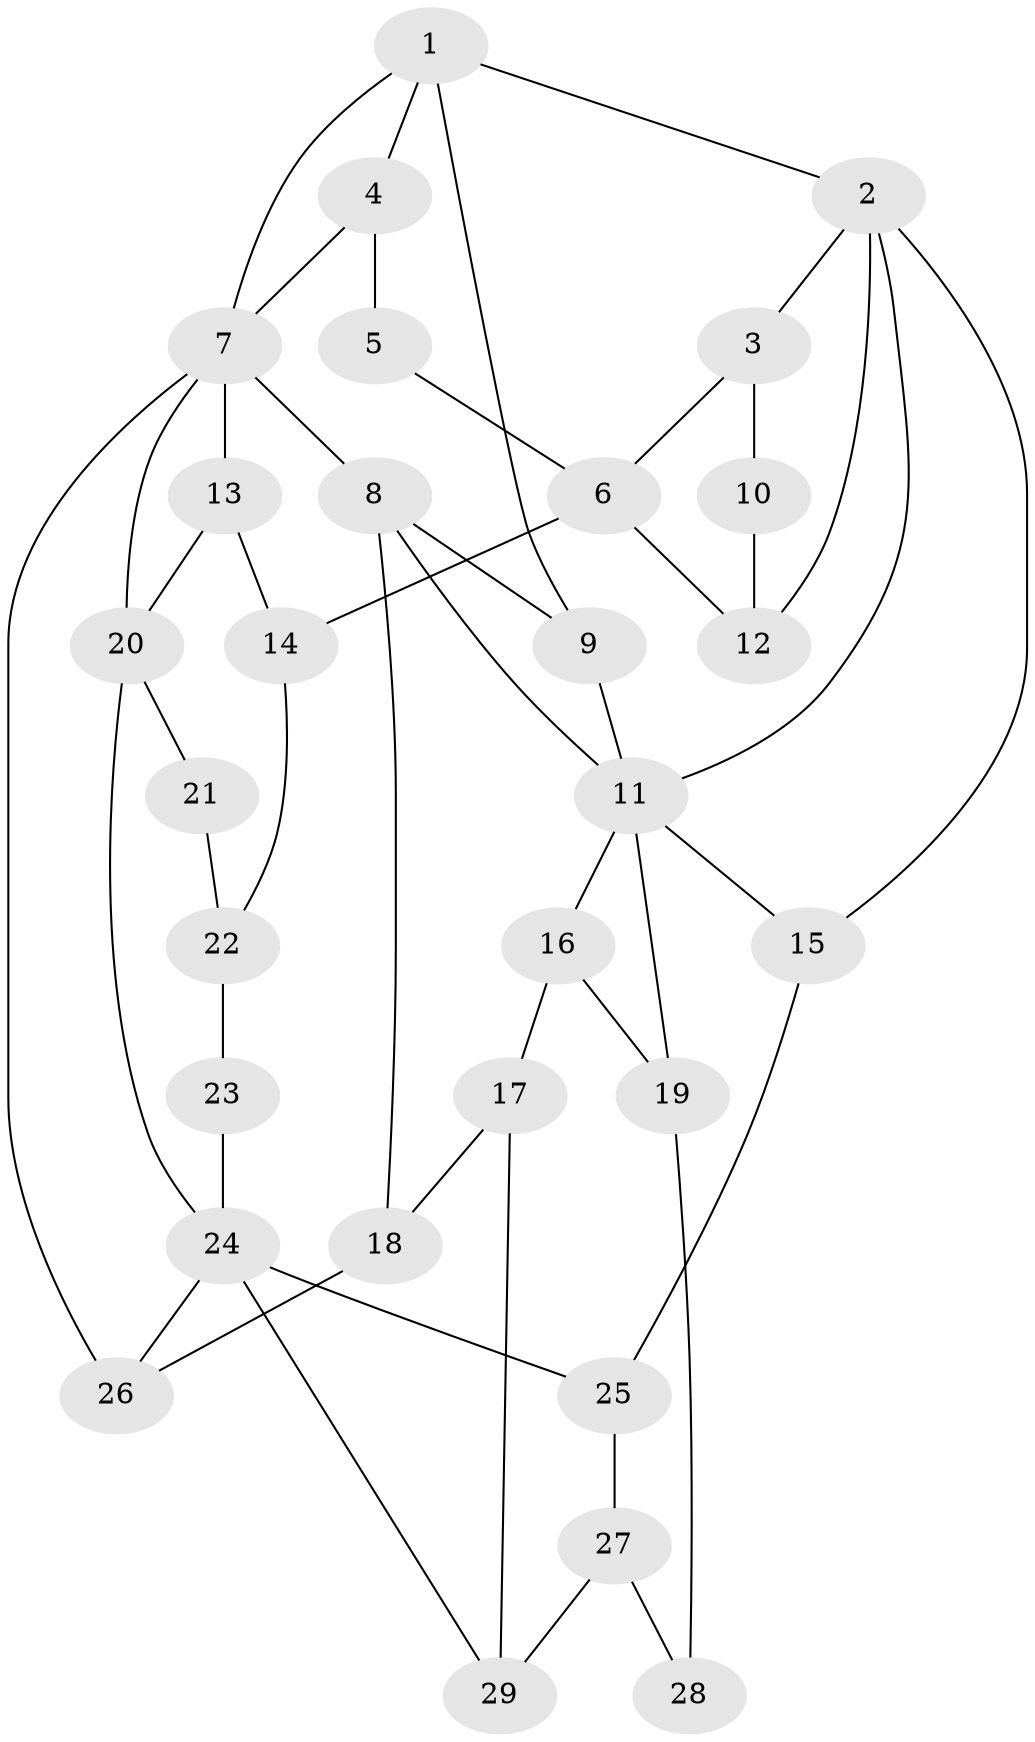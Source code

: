 // original degree distribution, {3: 0.05172413793103448, 4: 0.22413793103448276, 5: 0.5, 6: 0.22413793103448276}
// Generated by graph-tools (version 1.1) at 2025/38/03/09/25 02:38:25]
// undirected, 29 vertices, 48 edges
graph export_dot {
graph [start="1"]
  node [color=gray90,style=filled];
  1;
  2;
  3;
  4;
  5;
  6;
  7;
  8;
  9;
  10;
  11;
  12;
  13;
  14;
  15;
  16;
  17;
  18;
  19;
  20;
  21;
  22;
  23;
  24;
  25;
  26;
  27;
  28;
  29;
  1 -- 2 [weight=1.0];
  1 -- 4 [weight=1.0];
  1 -- 7 [weight=1.0];
  1 -- 9 [weight=1.0];
  2 -- 3 [weight=1.0];
  2 -- 11 [weight=1.0];
  2 -- 12 [weight=1.0];
  2 -- 15 [weight=1.0];
  3 -- 6 [weight=1.0];
  3 -- 10 [weight=2.0];
  4 -- 5 [weight=1.0];
  4 -- 7 [weight=1.0];
  5 -- 6 [weight=2.0];
  6 -- 12 [weight=1.0];
  6 -- 14 [weight=2.0];
  7 -- 8 [weight=1.0];
  7 -- 13 [weight=1.0];
  7 -- 20 [weight=1.0];
  7 -- 26 [weight=2.0];
  8 -- 9 [weight=1.0];
  8 -- 11 [weight=1.0];
  8 -- 18 [weight=1.0];
  9 -- 11 [weight=1.0];
  10 -- 12 [weight=1.0];
  11 -- 15 [weight=1.0];
  11 -- 16 [weight=1.0];
  11 -- 19 [weight=1.0];
  13 -- 14 [weight=2.0];
  13 -- 20 [weight=1.0];
  14 -- 22 [weight=2.0];
  15 -- 25 [weight=1.0];
  16 -- 17 [weight=1.0];
  16 -- 19 [weight=1.0];
  17 -- 18 [weight=2.0];
  17 -- 29 [weight=1.0];
  18 -- 26 [weight=1.0];
  19 -- 28 [weight=1.0];
  20 -- 21 [weight=1.0];
  20 -- 24 [weight=1.0];
  21 -- 22 [weight=2.0];
  22 -- 23 [weight=2.0];
  23 -- 24 [weight=2.0];
  24 -- 25 [weight=1.0];
  24 -- 26 [weight=1.0];
  24 -- 29 [weight=1.0];
  25 -- 27 [weight=1.0];
  27 -- 28 [weight=1.0];
  27 -- 29 [weight=1.0];
}
